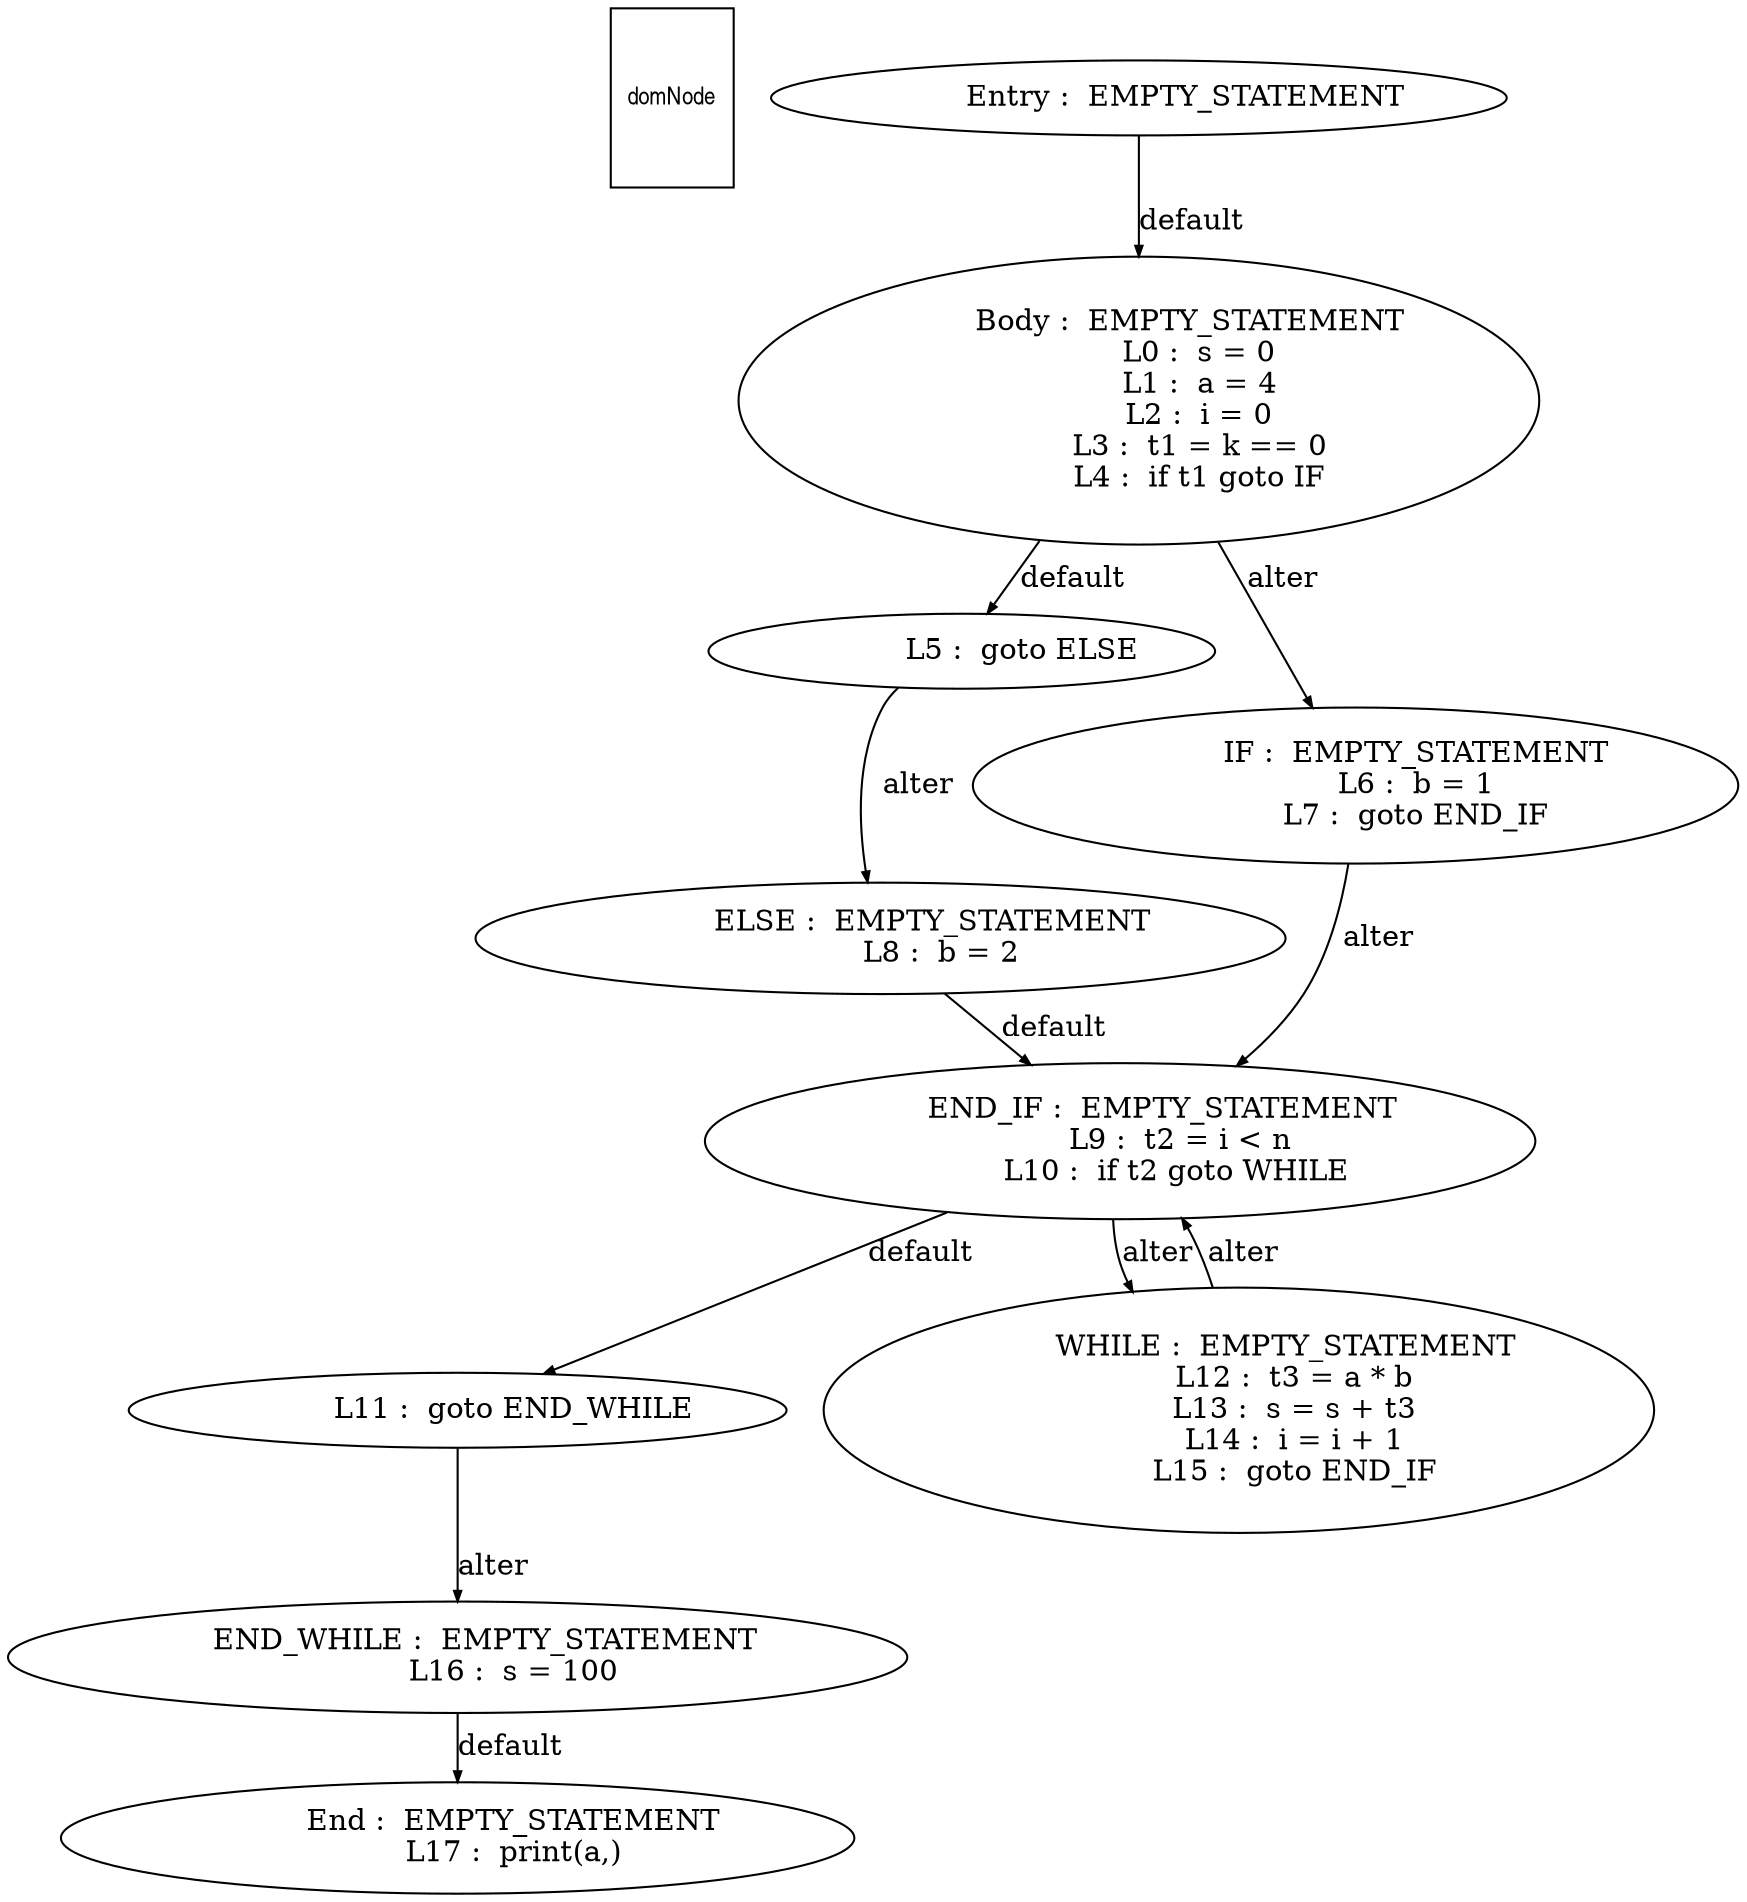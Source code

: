 digraph G {
  ranksep=.25;
  edge [arrowsize=.5]
  domNode [shape=rectangle, fontname="ArialNarrow",
        fontsize=12,  height=1.2];
  "           Body :  EMPTY_STATEMENT
             L0 :  s = 0
             L1 :  a = 4
             L2 :  i = 0
             L3 :  t1 = k == 0
             L4 :  if t1 goto IF
"; "             L5 :  goto ELSE
"; "             IF :  EMPTY_STATEMENT
             L6 :  b = 1
             L7 :  goto END_IF
"; "           ELSE :  EMPTY_STATEMENT
             L8 :  b = 2
"; "         END_IF :  EMPTY_STATEMENT
             L9 :  t2 = i < n
            L10 :  if t2 goto WHILE
"; "            L11 :  goto END_WHILE
"; "          WHILE :  EMPTY_STATEMENT
            L12 :  t3 = a * b
            L13 :  s = s + t3
            L14 :  i = i + 1
            L15 :  goto END_IF
"; "      END_WHILE :  EMPTY_STATEMENT
            L16 :  s = 100
"; "          Entry :  EMPTY_STATEMENT
"; "            End :  EMPTY_STATEMENT
            L17 :  print(a,)
"; 
  "           Body :  EMPTY_STATEMENT
             L0 :  s = 0
             L1 :  a = 4
             L2 :  i = 0
             L3 :  t1 = k == 0
             L4 :  if t1 goto IF
" -> "             L5 :  goto ELSE
"  [label="default"];
  "           Body :  EMPTY_STATEMENT
             L0 :  s = 0
             L1 :  a = 4
             L2 :  i = 0
             L3 :  t1 = k == 0
             L4 :  if t1 goto IF
" -> "             IF :  EMPTY_STATEMENT
             L6 :  b = 1
             L7 :  goto END_IF
"  [label="alter"];
  "             L5 :  goto ELSE
" -> "           ELSE :  EMPTY_STATEMENT
             L8 :  b = 2
"  [label="alter"];
  "             IF :  EMPTY_STATEMENT
             L6 :  b = 1
             L7 :  goto END_IF
" -> "         END_IF :  EMPTY_STATEMENT
             L9 :  t2 = i < n
            L10 :  if t2 goto WHILE
"  [label="alter"];
  "           ELSE :  EMPTY_STATEMENT
             L8 :  b = 2
" -> "         END_IF :  EMPTY_STATEMENT
             L9 :  t2 = i < n
            L10 :  if t2 goto WHILE
"  [label="default"];
  "         END_IF :  EMPTY_STATEMENT
             L9 :  t2 = i < n
            L10 :  if t2 goto WHILE
" -> "            L11 :  goto END_WHILE
"  [label="default"];
  "         END_IF :  EMPTY_STATEMENT
             L9 :  t2 = i < n
            L10 :  if t2 goto WHILE
" -> "          WHILE :  EMPTY_STATEMENT
            L12 :  t3 = a * b
            L13 :  s = s + t3
            L14 :  i = i + 1
            L15 :  goto END_IF
"  [label="alter"];
  "            L11 :  goto END_WHILE
" -> "      END_WHILE :  EMPTY_STATEMENT
            L16 :  s = 100
"  [label="alter"];
  "          WHILE :  EMPTY_STATEMENT
            L12 :  t3 = a * b
            L13 :  s = s + t3
            L14 :  i = i + 1
            L15 :  goto END_IF
" -> "         END_IF :  EMPTY_STATEMENT
             L9 :  t2 = i < n
            L10 :  if t2 goto WHILE
"  [label="alter"];
  "      END_WHILE :  EMPTY_STATEMENT
            L16 :  s = 100
" -> "            End :  EMPTY_STATEMENT
            L17 :  print(a,)
"  [label="default"];
  "          Entry :  EMPTY_STATEMENT
" -> "           Body :  EMPTY_STATEMENT
             L0 :  s = 0
             L1 :  a = 4
             L2 :  i = 0
             L3 :  t1 = k == 0
             L4 :  if t1 goto IF
"  [label="default"];
}
